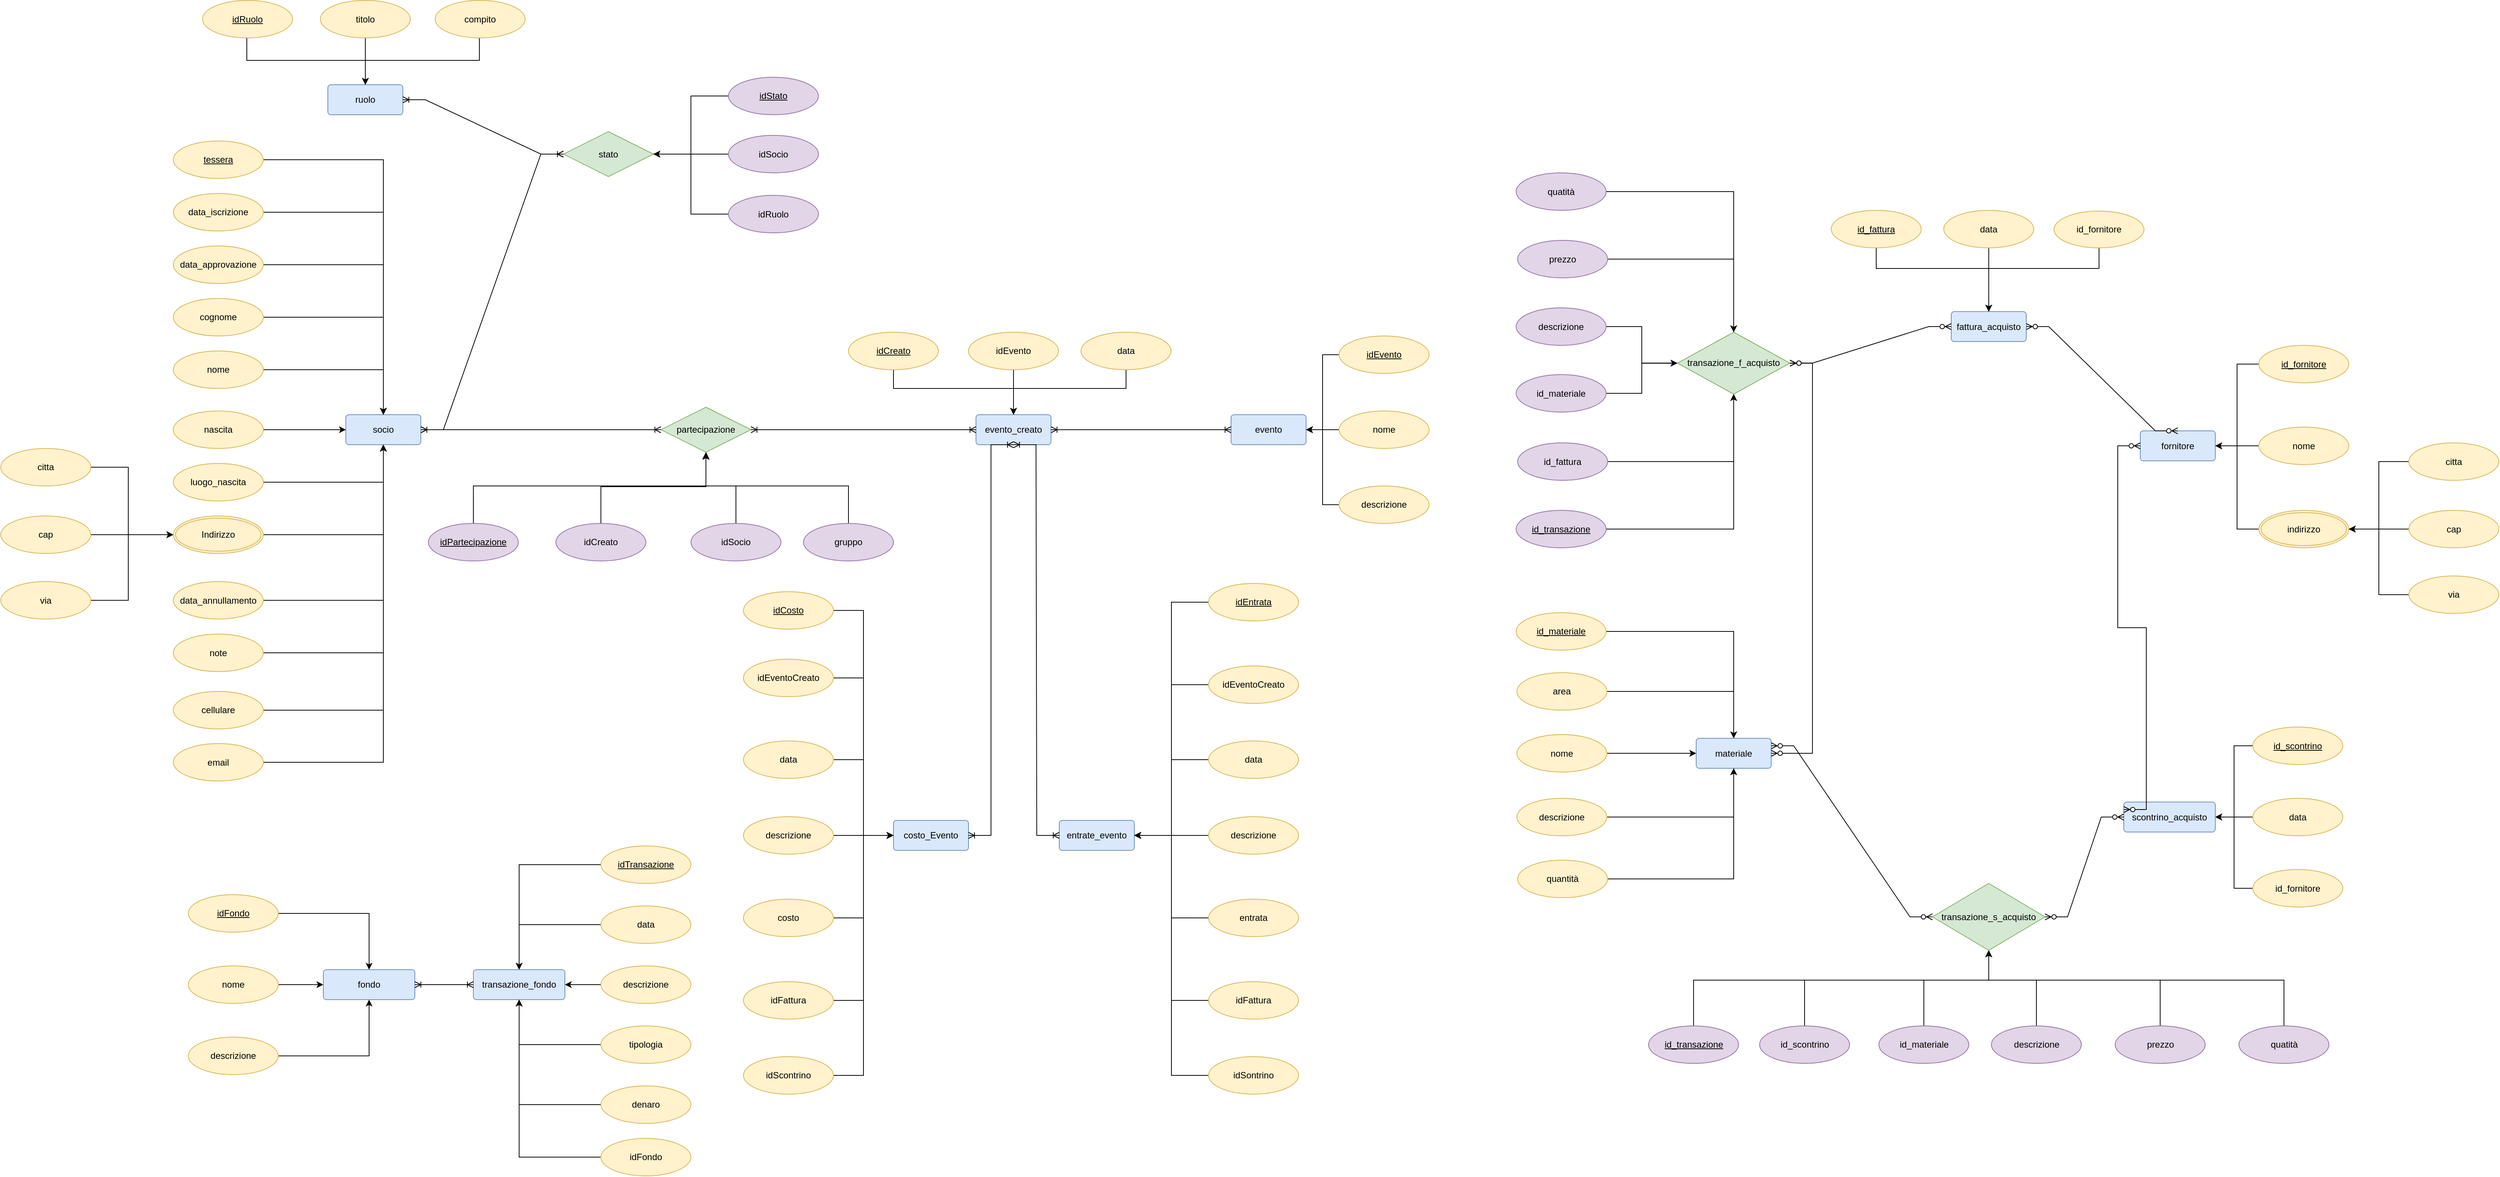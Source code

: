 <mxfile version="20.2.3" type="device" pages="3"><diagram id="Za9_oq0j6PHBWW83oSUD" name="ER - view 1"><mxGraphModel dx="2745" dy="1029" grid="1" gridSize="10" guides="1" tooltips="1" connect="1" arrows="1" fold="1" page="1" pageScale="1" pageWidth="827" pageHeight="1169" math="0" shadow="0"><root><mxCell id="0"/><mxCell id="1" parent="0"/><mxCell id="Q8FUJ_bnb7p1GdqPNIeK-1" value="socio" style="rounded=1;arcSize=10;whiteSpace=wrap;html=1;align=center;fillColor=#dae8fc;strokeColor=#6c8ebf;" parent="1" vertex="1"><mxGeometry x="250" y="555" width="100" height="40" as="geometry"/></mxCell><mxCell id="Fg4zNElha1CqhD9hCUH5-8" style="edgeStyle=orthogonalEdgeStyle;rounded=0;orthogonalLoop=1;jettySize=auto;html=1;" parent="1" source="Q8FUJ_bnb7p1GdqPNIeK-2" target="Q8FUJ_bnb7p1GdqPNIeK-1" edge="1"><mxGeometry relative="1" as="geometry"/></mxCell><mxCell id="Q8FUJ_bnb7p1GdqPNIeK-2" value="tessera" style="ellipse;whiteSpace=wrap;html=1;align=center;fontStyle=4;fillColor=#fff2cc;strokeColor=#d6b656;" parent="1" vertex="1"><mxGeometry x="20" y="190" width="120" height="50" as="geometry"/></mxCell><mxCell id="Fg4zNElha1CqhD9hCUH5-9" style="edgeStyle=orthogonalEdgeStyle;rounded=0;orthogonalLoop=1;jettySize=auto;html=1;" parent="1" source="Q8FUJ_bnb7p1GdqPNIeK-3" target="Q8FUJ_bnb7p1GdqPNIeK-1" edge="1"><mxGeometry relative="1" as="geometry"/></mxCell><mxCell id="Q8FUJ_bnb7p1GdqPNIeK-3" value="data_iscrizione" style="ellipse;whiteSpace=wrap;html=1;align=center;fillColor=#fff2cc;strokeColor=#d6b656;" parent="1" vertex="1"><mxGeometry x="20" y="260" width="120" height="50" as="geometry"/></mxCell><mxCell id="Fg4zNElha1CqhD9hCUH5-10" style="edgeStyle=orthogonalEdgeStyle;rounded=0;orthogonalLoop=1;jettySize=auto;html=1;" parent="1" source="Q8FUJ_bnb7p1GdqPNIeK-5" target="Q8FUJ_bnb7p1GdqPNIeK-1" edge="1"><mxGeometry relative="1" as="geometry"/></mxCell><mxCell id="Q8FUJ_bnb7p1GdqPNIeK-5" value="data_approvazione&lt;span style=&quot;color: rgba(0, 0, 0, 0); font-family: monospace; font-size: 0px; text-align: start;&quot;&gt;%3CmxGraphModel%3E%3Croot%3E%3CmxCell%20id%3D%220%22%2F%3E%3CmxCell%20id%3D%221%22%20parent%3D%220%22%2F%3E%3CmxCell%20id%3D%222%22%20value%3D%22data_iscrizione%22%20style%3D%22ellipse%3BwhiteSpace%3Dwrap%3Bhtml%3D1%3Balign%3Dcenter%3B%22%20vertex%3D%221%22%20parent%3D%221%22%3E%3CmxGeometry%20x%3D%22210%22%20y%3D%22310%22%20width%3D%22100%22%20height%3D%2240%22%20as%3D%22geometry%22%2F%3E%3C%2FmxCell%3E%3C%2Froot%3E%3C%2FmxGraphModel%3E&lt;/span&gt;" style="ellipse;whiteSpace=wrap;html=1;align=center;fillColor=#fff2cc;strokeColor=#d6b656;" parent="1" vertex="1"><mxGeometry x="20" y="330" width="120" height="50" as="geometry"/></mxCell><mxCell id="Fg4zNElha1CqhD9hCUH5-11" style="edgeStyle=orthogonalEdgeStyle;rounded=0;orthogonalLoop=1;jettySize=auto;html=1;" parent="1" source="Q8FUJ_bnb7p1GdqPNIeK-6" target="Q8FUJ_bnb7p1GdqPNIeK-1" edge="1"><mxGeometry relative="1" as="geometry"/></mxCell><mxCell id="Q8FUJ_bnb7p1GdqPNIeK-6" value="cognome" style="ellipse;whiteSpace=wrap;html=1;align=center;fillColor=#fff2cc;strokeColor=#d6b656;" parent="1" vertex="1"><mxGeometry x="20" y="400" width="120" height="50" as="geometry"/></mxCell><mxCell id="Fg4zNElha1CqhD9hCUH5-12" style="edgeStyle=orthogonalEdgeStyle;rounded=0;orthogonalLoop=1;jettySize=auto;html=1;" parent="1" source="Q8FUJ_bnb7p1GdqPNIeK-7" target="Q8FUJ_bnb7p1GdqPNIeK-1" edge="1"><mxGeometry relative="1" as="geometry"/></mxCell><mxCell id="Q8FUJ_bnb7p1GdqPNIeK-7" value="nome" style="ellipse;whiteSpace=wrap;html=1;align=center;fillColor=#fff2cc;strokeColor=#d6b656;" parent="1" vertex="1"><mxGeometry x="20" y="470" width="120" height="50" as="geometry"/></mxCell><mxCell id="Q8FUJ_bnb7p1GdqPNIeK-19" style="edgeStyle=orthogonalEdgeStyle;rounded=0;orthogonalLoop=1;jettySize=auto;html=1;entryX=0;entryY=0.5;entryDx=0;entryDy=0;" parent="1" source="Q8FUJ_bnb7p1GdqPNIeK-8" target="Q8FUJ_bnb7p1GdqPNIeK-1" edge="1"><mxGeometry relative="1" as="geometry"/></mxCell><mxCell id="Q8FUJ_bnb7p1GdqPNIeK-8" value="nascita" style="ellipse;whiteSpace=wrap;html=1;align=center;fillColor=#fff2cc;strokeColor=#d6b656;" parent="1" vertex="1"><mxGeometry x="20" y="550" width="120" height="50" as="geometry"/></mxCell><mxCell id="Fg4zNElha1CqhD9hCUH5-13" style="edgeStyle=orthogonalEdgeStyle;rounded=0;orthogonalLoop=1;jettySize=auto;html=1;" parent="1" source="Q8FUJ_bnb7p1GdqPNIeK-10" target="Q8FUJ_bnb7p1GdqPNIeK-1" edge="1"><mxGeometry relative="1" as="geometry"/></mxCell><mxCell id="Q8FUJ_bnb7p1GdqPNIeK-10" value="luogo_nascita" style="ellipse;whiteSpace=wrap;html=1;align=center;fillColor=#fff2cc;strokeColor=#d6b656;" parent="1" vertex="1"><mxGeometry x="20" y="620" width="120" height="50" as="geometry"/></mxCell><mxCell id="Fg4zNElha1CqhD9hCUH5-15" style="edgeStyle=orthogonalEdgeStyle;rounded=0;orthogonalLoop=1;jettySize=auto;html=1;" parent="1" source="Q8FUJ_bnb7p1GdqPNIeK-13" target="Q8FUJ_bnb7p1GdqPNIeK-1" edge="1"><mxGeometry relative="1" as="geometry"/></mxCell><mxCell id="Q8FUJ_bnb7p1GdqPNIeK-13" value="data_annullamento" style="ellipse;whiteSpace=wrap;html=1;align=center;fillColor=#fff2cc;strokeColor=#d6b656;" parent="1" vertex="1"><mxGeometry x="20" y="777.5" width="120" height="50" as="geometry"/></mxCell><mxCell id="Fg4zNElha1CqhD9hCUH5-17" style="edgeStyle=orthogonalEdgeStyle;rounded=0;orthogonalLoop=1;jettySize=auto;html=1;" parent="1" source="Q8FUJ_bnb7p1GdqPNIeK-14" target="Q8FUJ_bnb7p1GdqPNIeK-1" edge="1"><mxGeometry relative="1" as="geometry"/></mxCell><mxCell id="Q8FUJ_bnb7p1GdqPNIeK-14" value="note" style="ellipse;whiteSpace=wrap;html=1;align=center;fillColor=#fff2cc;strokeColor=#d6b656;" parent="1" vertex="1"><mxGeometry x="20" y="847.5" width="120" height="50" as="geometry"/></mxCell><mxCell id="Q8FUJ_bnb7p1GdqPNIeK-25" value="evento" style="rounded=1;arcSize=10;whiteSpace=wrap;html=1;align=center;fillColor=#dae8fc;strokeColor=#6c8ebf;" parent="1" vertex="1"><mxGeometry x="1430" y="555" width="100" height="40" as="geometry"/></mxCell><mxCell id="Xe67g22xRCRCuMhqxQWV-25" style="edgeStyle=orthogonalEdgeStyle;rounded=0;orthogonalLoop=1;jettySize=auto;html=1;entryX=1;entryY=0.5;entryDx=0;entryDy=0;" parent="1" source="Q8FUJ_bnb7p1GdqPNIeK-26" target="Q8FUJ_bnb7p1GdqPNIeK-25" edge="1"><mxGeometry relative="1" as="geometry"/></mxCell><mxCell id="Q8FUJ_bnb7p1GdqPNIeK-26" value="idEvento" style="ellipse;whiteSpace=wrap;html=1;align=center;fontStyle=4;fillColor=#fff2cc;strokeColor=#d6b656;" parent="1" vertex="1"><mxGeometry x="1574" y="450" width="120" height="50" as="geometry"/></mxCell><mxCell id="Xe67g22xRCRCuMhqxQWV-26" style="edgeStyle=orthogonalEdgeStyle;rounded=0;orthogonalLoop=1;jettySize=auto;html=1;entryX=1;entryY=0.5;entryDx=0;entryDy=0;" parent="1" source="Q8FUJ_bnb7p1GdqPNIeK-27" target="Q8FUJ_bnb7p1GdqPNIeK-25" edge="1"><mxGeometry relative="1" as="geometry"/></mxCell><mxCell id="Q8FUJ_bnb7p1GdqPNIeK-27" value="nome" style="ellipse;whiteSpace=wrap;html=1;align=center;fillColor=#fff2cc;strokeColor=#d6b656;" parent="1" vertex="1"><mxGeometry x="1574" y="550" width="120" height="50" as="geometry"/></mxCell><mxCell id="Xe67g22xRCRCuMhqxQWV-27" style="edgeStyle=orthogonalEdgeStyle;rounded=0;orthogonalLoop=1;jettySize=auto;html=1;entryX=1;entryY=0.5;entryDx=0;entryDy=0;" parent="1" source="Q8FUJ_bnb7p1GdqPNIeK-28" target="Q8FUJ_bnb7p1GdqPNIeK-25" edge="1"><mxGeometry relative="1" as="geometry"/></mxCell><mxCell id="Q8FUJ_bnb7p1GdqPNIeK-28" value="descrizione" style="ellipse;whiteSpace=wrap;html=1;align=center;fillColor=#fff2cc;strokeColor=#d6b656;" parent="1" vertex="1"><mxGeometry x="1574" y="650" width="120" height="50" as="geometry"/></mxCell><mxCell id="Xe67g22xRCRCuMhqxQWV-1" value="evento_creato" style="rounded=1;arcSize=10;whiteSpace=wrap;html=1;align=center;fillColor=#dae8fc;strokeColor=#6c8ebf;" parent="1" vertex="1"><mxGeometry x="1090" y="555" width="100" height="40" as="geometry"/></mxCell><mxCell id="lzWu4fT0oS0GV1oS5R6Z-131" style="edgeStyle=orthogonalEdgeStyle;rounded=0;orthogonalLoop=1;jettySize=auto;html=1;entryX=0.5;entryY=0;entryDx=0;entryDy=0;" parent="1" source="Xe67g22xRCRCuMhqxQWV-2" target="Xe67g22xRCRCuMhqxQWV-1" edge="1"><mxGeometry relative="1" as="geometry"><Array as="points"><mxPoint x="980" y="520"/><mxPoint x="1140" y="520"/></Array></mxGeometry></mxCell><mxCell id="Xe67g22xRCRCuMhqxQWV-2" value="idCreato" style="ellipse;whiteSpace=wrap;html=1;align=center;fontStyle=4;fillColor=#fff2cc;strokeColor=#d6b656;" parent="1" vertex="1"><mxGeometry x="920" y="445" width="120" height="50" as="geometry"/></mxCell><mxCell id="Xe67g22xRCRCuMhqxQWV-23" style="edgeStyle=orthogonalEdgeStyle;rounded=0;orthogonalLoop=1;jettySize=auto;html=1;entryX=0.5;entryY=0;entryDx=0;entryDy=0;" parent="1" source="Xe67g22xRCRCuMhqxQWV-7" target="Xe67g22xRCRCuMhqxQWV-1" edge="1"><mxGeometry relative="1" as="geometry"/></mxCell><mxCell id="Xe67g22xRCRCuMhqxQWV-7" value="idEvento" style="ellipse;whiteSpace=wrap;html=1;align=center;fillColor=#fff2cc;strokeColor=#d6b656;" parent="1" vertex="1"><mxGeometry x="1080" y="445" width="120" height="50" as="geometry"/></mxCell><mxCell id="lzWu4fT0oS0GV1oS5R6Z-132" style="edgeStyle=orthogonalEdgeStyle;rounded=0;orthogonalLoop=1;jettySize=auto;html=1;entryX=0.5;entryY=0;entryDx=0;entryDy=0;" parent="1" source="Xe67g22xRCRCuMhqxQWV-8" target="Xe67g22xRCRCuMhqxQWV-1" edge="1"><mxGeometry relative="1" as="geometry"><Array as="points"><mxPoint x="1290" y="520"/><mxPoint x="1140" y="520"/></Array></mxGeometry></mxCell><mxCell id="Xe67g22xRCRCuMhqxQWV-8" value="data" style="ellipse;whiteSpace=wrap;html=1;align=center;fillColor=#fff2cc;strokeColor=#d6b656;" parent="1" vertex="1"><mxGeometry x="1230" y="445" width="120" height="50" as="geometry"/></mxCell><mxCell id="Xe67g22xRCRCuMhqxQWV-28" value="" style="edgeStyle=entityRelationEdgeStyle;fontSize=12;html=1;endArrow=ERoneToMany;startArrow=ERoneToMany;rounded=0;exitX=1;exitY=0.5;exitDx=0;exitDy=0;entryX=0;entryY=0.5;entryDx=0;entryDy=0;" parent="1" source="Xe67g22xRCRCuMhqxQWV-1" target="Q8FUJ_bnb7p1GdqPNIeK-25" edge="1"><mxGeometry width="100" height="100" relative="1" as="geometry"><mxPoint x="1140" y="650" as="sourcePoint"/><mxPoint x="1240" y="550" as="targetPoint"/></mxGeometry></mxCell><mxCell id="Xe67g22xRCRCuMhqxQWV-30" value="partecipazione" style="shape=rhombus;perimeter=rhombusPerimeter;whiteSpace=wrap;html=1;align=center;fillColor=#d5e8d4;strokeColor=#82b366;" parent="1" vertex="1"><mxGeometry x="670" y="545" width="120" height="60" as="geometry"/></mxCell><mxCell id="Xe67g22xRCRCuMhqxQWV-31" value="" style="edgeStyle=entityRelationEdgeStyle;fontSize=12;html=1;endArrow=ERoneToMany;startArrow=ERoneToMany;rounded=0;exitX=1;exitY=0.5;exitDx=0;exitDy=0;entryX=0;entryY=0.5;entryDx=0;entryDy=0;" parent="1" source="Q8FUJ_bnb7p1GdqPNIeK-1" target="Xe67g22xRCRCuMhqxQWV-30" edge="1"><mxGeometry width="100" height="100" relative="1" as="geometry"><mxPoint x="1030" y="480" as="sourcePoint"/><mxPoint x="1130" y="380" as="targetPoint"/></mxGeometry></mxCell><mxCell id="Xe67g22xRCRCuMhqxQWV-33" value="" style="edgeStyle=entityRelationEdgeStyle;fontSize=12;html=1;endArrow=ERoneToMany;startArrow=ERoneToMany;rounded=0;exitX=1;exitY=0.5;exitDx=0;exitDy=0;entryX=0;entryY=0.5;entryDx=0;entryDy=0;" parent="1" source="Xe67g22xRCRCuMhqxQWV-30" target="Xe67g22xRCRCuMhqxQWV-1" edge="1"><mxGeometry width="100" height="100" relative="1" as="geometry"><mxPoint x="1030" y="480" as="sourcePoint"/><mxPoint x="1130" y="380" as="targetPoint"/></mxGeometry></mxCell><mxCell id="AlpIhiHvqRAuwCg5ZBPN-1" style="edgeStyle=orthogonalEdgeStyle;rounded=0;orthogonalLoop=1;jettySize=auto;html=1;" edge="1" parent="1" source="Xe67g22xRCRCuMhqxQWV-35" target="Xe67g22xRCRCuMhqxQWV-30"><mxGeometry relative="1" as="geometry"><Array as="points"><mxPoint x="420" y="650"/><mxPoint x="730" y="650"/></Array></mxGeometry></mxCell><mxCell id="Xe67g22xRCRCuMhqxQWV-35" value="idPartecipazione" style="ellipse;whiteSpace=wrap;html=1;align=center;fontStyle=4;fillColor=#e1d5e7;strokeColor=#9673a6;" parent="1" vertex="1"><mxGeometry x="360" y="700" width="120" height="50" as="geometry"/></mxCell><mxCell id="AlpIhiHvqRAuwCg5ZBPN-2" style="edgeStyle=orthogonalEdgeStyle;rounded=0;orthogonalLoop=1;jettySize=auto;html=1;" edge="1" parent="1"><mxGeometry relative="1" as="geometry"><mxPoint x="590" y="701" as="sourcePoint"/><mxPoint x="730" y="606" as="targetPoint"/><Array as="points"><mxPoint x="590" y="651"/><mxPoint x="730" y="651"/></Array></mxGeometry></mxCell><mxCell id="Xe67g22xRCRCuMhqxQWV-37" value="idCreato" style="ellipse;whiteSpace=wrap;html=1;align=center;fillColor=#e1d5e7;strokeColor=#9673a6;" parent="1" vertex="1"><mxGeometry x="530" y="700" width="120" height="50" as="geometry"/></mxCell><mxCell id="AlpIhiHvqRAuwCg5ZBPN-3" style="edgeStyle=orthogonalEdgeStyle;rounded=0;orthogonalLoop=1;jettySize=auto;html=1;" edge="1" parent="1" source="Xe67g22xRCRCuMhqxQWV-39" target="Xe67g22xRCRCuMhqxQWV-30"><mxGeometry relative="1" as="geometry"><Array as="points"><mxPoint x="770" y="650"/><mxPoint x="730" y="650"/></Array></mxGeometry></mxCell><mxCell id="Xe67g22xRCRCuMhqxQWV-39" value="idSocio" style="ellipse;whiteSpace=wrap;html=1;align=center;fillColor=#e1d5e7;strokeColor=#9673a6;" parent="1" vertex="1"><mxGeometry x="710" y="700" width="120" height="50" as="geometry"/></mxCell><mxCell id="Xe67g22xRCRCuMhqxQWV-41" value="costo_Evento" style="rounded=1;arcSize=10;whiteSpace=wrap;html=1;align=center;fillColor=#dae8fc;strokeColor=#6c8ebf;" parent="1" vertex="1"><mxGeometry x="980" y="1096" width="100" height="40" as="geometry"/></mxCell><mxCell id="Xe67g22xRCRCuMhqxQWV-42" value="entrate_evento" style="rounded=1;arcSize=10;whiteSpace=wrap;html=1;align=center;fillColor=#dae8fc;strokeColor=#6c8ebf;" parent="1" vertex="1"><mxGeometry x="1201" y="1096" width="100" height="40" as="geometry"/></mxCell><mxCell id="Xe67g22xRCRCuMhqxQWV-44" style="edgeStyle=orthogonalEdgeStyle;rounded=0;orthogonalLoop=1;jettySize=auto;html=1;entryX=0;entryY=0.5;entryDx=0;entryDy=0;" parent="1" source="Xe67g22xRCRCuMhqxQWV-43" target="Xe67g22xRCRCuMhqxQWV-41" edge="1"><mxGeometry relative="1" as="geometry"/></mxCell><mxCell id="Xe67g22xRCRCuMhqxQWV-43" value="idCosto" style="ellipse;whiteSpace=wrap;html=1;align=center;fontStyle=4;fillColor=#fff2cc;strokeColor=#d6b656;" parent="1" vertex="1"><mxGeometry x="780" y="791" width="120" height="50" as="geometry"/></mxCell><mxCell id="Xe67g22xRCRCuMhqxQWV-46" style="edgeStyle=orthogonalEdgeStyle;rounded=0;orthogonalLoop=1;jettySize=auto;html=1;entryX=1;entryY=0.5;entryDx=0;entryDy=0;" parent="1" source="Xe67g22xRCRCuMhqxQWV-45" target="Xe67g22xRCRCuMhqxQWV-42" edge="1"><mxGeometry relative="1" as="geometry"/></mxCell><mxCell id="Xe67g22xRCRCuMhqxQWV-45" value="idEntrata" style="ellipse;whiteSpace=wrap;html=1;align=center;fontStyle=4;fillColor=#fff2cc;strokeColor=#d6b656;" parent="1" vertex="1"><mxGeometry x="1400" y="780" width="120" height="50" as="geometry"/></mxCell><mxCell id="Xe67g22xRCRCuMhqxQWV-49" style="edgeStyle=orthogonalEdgeStyle;rounded=0;orthogonalLoop=1;jettySize=auto;html=1;entryX=0;entryY=0.5;entryDx=0;entryDy=0;" parent="1" source="Xe67g22xRCRCuMhqxQWV-47" target="Xe67g22xRCRCuMhqxQWV-41" edge="1"><mxGeometry relative="1" as="geometry"/></mxCell><mxCell id="Xe67g22xRCRCuMhqxQWV-47" value="idEventoCreato" style="ellipse;whiteSpace=wrap;html=1;align=center;fillColor=#fff2cc;strokeColor=#d6b656;" parent="1" vertex="1"><mxGeometry x="780" y="881" width="120" height="50" as="geometry"/></mxCell><mxCell id="Xe67g22xRCRCuMhqxQWV-50" style="edgeStyle=orthogonalEdgeStyle;rounded=0;orthogonalLoop=1;jettySize=auto;html=1;entryX=1;entryY=0.5;entryDx=0;entryDy=0;" parent="1" source="Xe67g22xRCRCuMhqxQWV-48" target="Xe67g22xRCRCuMhqxQWV-42" edge="1"><mxGeometry relative="1" as="geometry"/></mxCell><mxCell id="Xe67g22xRCRCuMhqxQWV-48" value="idEventoCreato" style="ellipse;whiteSpace=wrap;html=1;align=center;fillColor=#fff2cc;strokeColor=#d6b656;" parent="1" vertex="1"><mxGeometry x="1400" y="890" width="120" height="50" as="geometry"/></mxCell><mxCell id="Xe67g22xRCRCuMhqxQWV-56" style="edgeStyle=orthogonalEdgeStyle;rounded=0;orthogonalLoop=1;jettySize=auto;html=1;entryX=0;entryY=0.5;entryDx=0;entryDy=0;" parent="1" source="Xe67g22xRCRCuMhqxQWV-51" target="Xe67g22xRCRCuMhqxQWV-41" edge="1"><mxGeometry relative="1" as="geometry"/></mxCell><mxCell id="Xe67g22xRCRCuMhqxQWV-51" value="data" style="ellipse;whiteSpace=wrap;html=1;align=center;fillColor=#fff2cc;strokeColor=#d6b656;" parent="1" vertex="1"><mxGeometry x="780" y="990" width="120" height="50" as="geometry"/></mxCell><mxCell id="Xe67g22xRCRCuMhqxQWV-57" style="edgeStyle=orthogonalEdgeStyle;rounded=0;orthogonalLoop=1;jettySize=auto;html=1;entryX=0;entryY=0.5;entryDx=0;entryDy=0;" parent="1" source="Xe67g22xRCRCuMhqxQWV-52" target="Xe67g22xRCRCuMhqxQWV-41" edge="1"><mxGeometry relative="1" as="geometry"/></mxCell><mxCell id="Xe67g22xRCRCuMhqxQWV-52" value="descrizione" style="ellipse;whiteSpace=wrap;html=1;align=center;fillColor=#fff2cc;strokeColor=#d6b656;" parent="1" vertex="1"><mxGeometry x="780" y="1091" width="120" height="50" as="geometry"/></mxCell><mxCell id="Xe67g22xRCRCuMhqxQWV-58" style="edgeStyle=orthogonalEdgeStyle;rounded=0;orthogonalLoop=1;jettySize=auto;html=1;entryX=0;entryY=0.5;entryDx=0;entryDy=0;" parent="1" source="Xe67g22xRCRCuMhqxQWV-53" target="Xe67g22xRCRCuMhqxQWV-41" edge="1"><mxGeometry relative="1" as="geometry"/></mxCell><mxCell id="Xe67g22xRCRCuMhqxQWV-53" value="costo" style="ellipse;whiteSpace=wrap;html=1;align=center;fillColor=#fff2cc;strokeColor=#d6b656;" parent="1" vertex="1"><mxGeometry x="780" y="1201" width="120" height="50" as="geometry"/></mxCell><mxCell id="Xe67g22xRCRCuMhqxQWV-59" style="edgeStyle=orthogonalEdgeStyle;rounded=0;orthogonalLoop=1;jettySize=auto;html=1;entryX=0;entryY=0.5;entryDx=0;entryDy=0;" parent="1" source="Xe67g22xRCRCuMhqxQWV-54" target="Xe67g22xRCRCuMhqxQWV-41" edge="1"><mxGeometry relative="1" as="geometry"/></mxCell><mxCell id="Xe67g22xRCRCuMhqxQWV-54" value="idFattura" style="ellipse;whiteSpace=wrap;html=1;align=center;fillColor=#fff2cc;strokeColor=#d6b656;" parent="1" vertex="1"><mxGeometry x="780" y="1311" width="120" height="50" as="geometry"/></mxCell><mxCell id="Xe67g22xRCRCuMhqxQWV-60" style="edgeStyle=orthogonalEdgeStyle;rounded=0;orthogonalLoop=1;jettySize=auto;html=1;entryX=0;entryY=0.5;entryDx=0;entryDy=0;" parent="1" source="Xe67g22xRCRCuMhqxQWV-55" target="Xe67g22xRCRCuMhqxQWV-41" edge="1"><mxGeometry relative="1" as="geometry"/></mxCell><mxCell id="Xe67g22xRCRCuMhqxQWV-55" value="idScontrino" style="ellipse;whiteSpace=wrap;html=1;align=center;fillColor=#fff2cc;strokeColor=#d6b656;" parent="1" vertex="1"><mxGeometry x="780" y="1411" width="120" height="50" as="geometry"/></mxCell><mxCell id="Xe67g22xRCRCuMhqxQWV-66" style="edgeStyle=orthogonalEdgeStyle;rounded=0;orthogonalLoop=1;jettySize=auto;html=1;entryX=1;entryY=0.5;entryDx=0;entryDy=0;" parent="1" source="Xe67g22xRCRCuMhqxQWV-61" target="Xe67g22xRCRCuMhqxQWV-42" edge="1"><mxGeometry relative="1" as="geometry"/></mxCell><mxCell id="Xe67g22xRCRCuMhqxQWV-61" value="data" style="ellipse;whiteSpace=wrap;html=1;align=center;fillColor=#fff2cc;strokeColor=#d6b656;" parent="1" vertex="1"><mxGeometry x="1400" y="990" width="120" height="50" as="geometry"/></mxCell><mxCell id="Xe67g22xRCRCuMhqxQWV-67" style="edgeStyle=orthogonalEdgeStyle;rounded=0;orthogonalLoop=1;jettySize=auto;html=1;entryX=1;entryY=0.5;entryDx=0;entryDy=0;" parent="1" source="Xe67g22xRCRCuMhqxQWV-62" target="Xe67g22xRCRCuMhqxQWV-42" edge="1"><mxGeometry relative="1" as="geometry"/></mxCell><mxCell id="Xe67g22xRCRCuMhqxQWV-62" value="descrizione" style="ellipse;whiteSpace=wrap;html=1;align=center;fillColor=#fff2cc;strokeColor=#d6b656;" parent="1" vertex="1"><mxGeometry x="1400" y="1091" width="120" height="50" as="geometry"/></mxCell><mxCell id="Xe67g22xRCRCuMhqxQWV-68" style="edgeStyle=orthogonalEdgeStyle;rounded=0;orthogonalLoop=1;jettySize=auto;html=1;entryX=1;entryY=0.5;entryDx=0;entryDy=0;" parent="1" source="Xe67g22xRCRCuMhqxQWV-63" target="Xe67g22xRCRCuMhqxQWV-42" edge="1"><mxGeometry relative="1" as="geometry"/></mxCell><mxCell id="Xe67g22xRCRCuMhqxQWV-63" value="entrata" style="ellipse;whiteSpace=wrap;html=1;align=center;fillColor=#fff2cc;strokeColor=#d6b656;" parent="1" vertex="1"><mxGeometry x="1400" y="1201" width="120" height="50" as="geometry"/></mxCell><mxCell id="Xe67g22xRCRCuMhqxQWV-69" style="edgeStyle=orthogonalEdgeStyle;rounded=0;orthogonalLoop=1;jettySize=auto;html=1;entryX=1;entryY=0.5;entryDx=0;entryDy=0;" parent="1" source="Xe67g22xRCRCuMhqxQWV-64" target="Xe67g22xRCRCuMhqxQWV-42" edge="1"><mxGeometry relative="1" as="geometry"/></mxCell><mxCell id="Xe67g22xRCRCuMhqxQWV-64" value="idFattura" style="ellipse;whiteSpace=wrap;html=1;align=center;fillColor=#fff2cc;strokeColor=#d6b656;" parent="1" vertex="1"><mxGeometry x="1400" y="1311" width="120" height="50" as="geometry"/></mxCell><mxCell id="Xe67g22xRCRCuMhqxQWV-70" style="edgeStyle=orthogonalEdgeStyle;rounded=0;orthogonalLoop=1;jettySize=auto;html=1;entryX=1;entryY=0.5;entryDx=0;entryDy=0;" parent="1" source="Xe67g22xRCRCuMhqxQWV-65" target="Xe67g22xRCRCuMhqxQWV-42" edge="1"><mxGeometry relative="1" as="geometry"/></mxCell><mxCell id="Xe67g22xRCRCuMhqxQWV-65" value="idSontrino" style="ellipse;whiteSpace=wrap;html=1;align=center;fillColor=#fff2cc;strokeColor=#d6b656;" parent="1" vertex="1"><mxGeometry x="1400" y="1411" width="120" height="50" as="geometry"/></mxCell><mxCell id="Xe67g22xRCRCuMhqxQWV-71" value="" style="edgeStyle=entityRelationEdgeStyle;fontSize=12;html=1;endArrow=ERoneToMany;startArrow=ERoneToMany;rounded=0;exitX=1;exitY=0.5;exitDx=0;exitDy=0;entryX=0.5;entryY=1;entryDx=0;entryDy=0;" parent="1" source="Xe67g22xRCRCuMhqxQWV-41" target="Xe67g22xRCRCuMhqxQWV-1" edge="1"><mxGeometry width="100" height="100" relative="1" as="geometry"><mxPoint x="660" y="585" as="sourcePoint"/><mxPoint x="1100" y="590" as="targetPoint"/></mxGeometry></mxCell><mxCell id="Xe67g22xRCRCuMhqxQWV-72" value="" style="edgeStyle=entityRelationEdgeStyle;fontSize=12;html=1;endArrow=ERoneToMany;startArrow=ERoneToMany;rounded=0;exitX=0;exitY=0.5;exitDx=0;exitDy=0;entryX=0.5;entryY=1;entryDx=0;entryDy=0;" parent="1" source="Xe67g22xRCRCuMhqxQWV-42" target="Xe67g22xRCRCuMhqxQWV-1" edge="1"><mxGeometry width="100" height="100" relative="1" as="geometry"><mxPoint x="1100" y="1305" as="sourcePoint"/><mxPoint x="1150" y="610" as="targetPoint"/></mxGeometry></mxCell><mxCell id="lzWu4fT0oS0GV1oS5R6Z-54" value="materiale" style="rounded=1;arcSize=10;whiteSpace=wrap;html=1;align=center;fillColor=#dae8fc;strokeColor=#6c8ebf;" parent="1" vertex="1"><mxGeometry x="2050" y="986.5" width="100" height="40" as="geometry"/></mxCell><mxCell id="xzvSqvrp-Y-bhbfm0hfQ-23" style="edgeStyle=orthogonalEdgeStyle;rounded=0;orthogonalLoop=1;jettySize=auto;html=1;" parent="1" source="lzWu4fT0oS0GV1oS5R6Z-55" target="lzWu4fT0oS0GV1oS5R6Z-54" edge="1"><mxGeometry relative="1" as="geometry"/></mxCell><mxCell id="lzWu4fT0oS0GV1oS5R6Z-55" value="id_materiale" style="ellipse;whiteSpace=wrap;html=1;align=center;fontStyle=4;fillColor=#fff2cc;strokeColor=#d6b656;" parent="1" vertex="1"><mxGeometry x="1810" y="819" width="120" height="50" as="geometry"/></mxCell><mxCell id="xzvSqvrp-Y-bhbfm0hfQ-25" style="edgeStyle=orthogonalEdgeStyle;rounded=0;orthogonalLoop=1;jettySize=auto;html=1;" parent="1" source="lzWu4fT0oS0GV1oS5R6Z-57" target="lzWu4fT0oS0GV1oS5R6Z-54" edge="1"><mxGeometry relative="1" as="geometry"/></mxCell><mxCell id="lzWu4fT0oS0GV1oS5R6Z-57" value="descrizione" style="ellipse;whiteSpace=wrap;html=1;align=center;fillColor=#fff2cc;strokeColor=#d6b656;" parent="1" vertex="1"><mxGeometry x="1811" y="1066.5" width="120" height="50" as="geometry"/></mxCell><mxCell id="xzvSqvrp-Y-bhbfm0hfQ-24" style="edgeStyle=orthogonalEdgeStyle;rounded=0;orthogonalLoop=1;jettySize=auto;html=1;" parent="1" source="lzWu4fT0oS0GV1oS5R6Z-58" target="lzWu4fT0oS0GV1oS5R6Z-54" edge="1"><mxGeometry relative="1" as="geometry"/></mxCell><mxCell id="lzWu4fT0oS0GV1oS5R6Z-58" value="nome" style="ellipse;whiteSpace=wrap;html=1;align=center;fillColor=#fff2cc;strokeColor=#d6b656;" parent="1" vertex="1"><mxGeometry x="1811" y="981.5" width="120" height="50" as="geometry"/></mxCell><mxCell id="xzvSqvrp-Y-bhbfm0hfQ-26" style="edgeStyle=orthogonalEdgeStyle;rounded=0;orthogonalLoop=1;jettySize=auto;html=1;" parent="1" source="lzWu4fT0oS0GV1oS5R6Z-59" target="lzWu4fT0oS0GV1oS5R6Z-54" edge="1"><mxGeometry relative="1" as="geometry"/></mxCell><mxCell id="lzWu4fT0oS0GV1oS5R6Z-59" value="quantità" style="ellipse;whiteSpace=wrap;html=1;align=center;fillColor=#fff2cc;strokeColor=#d6b656;" parent="1" vertex="1"><mxGeometry x="1812" y="1149" width="120" height="50" as="geometry"/></mxCell><mxCell id="lzWu4fT0oS0GV1oS5R6Z-199" style="edgeStyle=orthogonalEdgeStyle;rounded=0;orthogonalLoop=1;jettySize=auto;html=1;entryX=1;entryY=0.5;entryDx=0;entryDy=0;" parent="1" source="lzWu4fT0oS0GV1oS5R6Z-70" target="lzWu4fT0oS0GV1oS5R6Z-138" edge="1"><mxGeometry relative="1" as="geometry"/></mxCell><mxCell id="lzWu4fT0oS0GV1oS5R6Z-70" value="id_fornitore" style="ellipse;whiteSpace=wrap;html=1;align=center;fillColor=#fff2cc;strokeColor=#d6b656;" parent="1" vertex="1"><mxGeometry x="2792" y="1161.5" width="120" height="50" as="geometry"/></mxCell><mxCell id="lzWu4fT0oS0GV1oS5R6Z-198" style="edgeStyle=orthogonalEdgeStyle;rounded=0;orthogonalLoop=1;jettySize=auto;html=1;entryX=1;entryY=0.5;entryDx=0;entryDy=0;" parent="1" source="lzWu4fT0oS0GV1oS5R6Z-71" target="lzWu4fT0oS0GV1oS5R6Z-138" edge="1"><mxGeometry relative="1" as="geometry"/></mxCell><mxCell id="lzWu4fT0oS0GV1oS5R6Z-71" value="data" style="ellipse;whiteSpace=wrap;html=1;align=center;fillColor=#fff2cc;strokeColor=#d6b656;" parent="1" vertex="1"><mxGeometry x="2792" y="1066.5" width="120" height="50" as="geometry"/></mxCell><mxCell id="lzWu4fT0oS0GV1oS5R6Z-197" style="edgeStyle=orthogonalEdgeStyle;rounded=0;orthogonalLoop=1;jettySize=auto;html=1;entryX=1;entryY=0.5;entryDx=0;entryDy=0;" parent="1" source="lzWu4fT0oS0GV1oS5R6Z-72" target="lzWu4fT0oS0GV1oS5R6Z-138" edge="1"><mxGeometry relative="1" as="geometry"/></mxCell><mxCell id="lzWu4fT0oS0GV1oS5R6Z-72" value="id_scontrino" style="ellipse;whiteSpace=wrap;html=1;align=center;fontStyle=4;fillColor=#fff2cc;strokeColor=#d6b656;" parent="1" vertex="1"><mxGeometry x="2792" y="971.5" width="120" height="50" as="geometry"/></mxCell><mxCell id="lzWu4fT0oS0GV1oS5R6Z-84" value="ruolo" style="rounded=1;arcSize=10;whiteSpace=wrap;html=1;align=center;fillColor=#dae8fc;strokeColor=#6c8ebf;" parent="1" vertex="1"><mxGeometry x="226" y="115" width="100" height="40" as="geometry"/></mxCell><mxCell id="lzWu4fT0oS0GV1oS5R6Z-91" style="edgeStyle=orthogonalEdgeStyle;rounded=0;orthogonalLoop=1;jettySize=auto;html=1;" parent="1" source="lzWu4fT0oS0GV1oS5R6Z-90" target="lzWu4fT0oS0GV1oS5R6Z-84" edge="1"><mxGeometry relative="1" as="geometry"><Array as="points"><mxPoint x="118" y="82.5"/><mxPoint x="276" y="82.5"/></Array></mxGeometry></mxCell><mxCell id="lzWu4fT0oS0GV1oS5R6Z-90" value="idRuolo" style="ellipse;whiteSpace=wrap;html=1;align=center;fontStyle=4;fillColor=#fff2cc;strokeColor=#d6b656;" parent="1" vertex="1"><mxGeometry x="59" y="2.5" width="120" height="50" as="geometry"/></mxCell><mxCell id="lzWu4fT0oS0GV1oS5R6Z-130" style="edgeStyle=orthogonalEdgeStyle;rounded=0;orthogonalLoop=1;jettySize=auto;html=1;entryX=0.5;entryY=0;entryDx=0;entryDy=0;" parent="1" source="lzWu4fT0oS0GV1oS5R6Z-92" target="lzWu4fT0oS0GV1oS5R6Z-84" edge="1"><mxGeometry relative="1" as="geometry"><Array as="points"><mxPoint x="428" y="82.5"/><mxPoint x="276" y="82.5"/></Array></mxGeometry></mxCell><mxCell id="lzWu4fT0oS0GV1oS5R6Z-92" value="compito" style="ellipse;whiteSpace=wrap;html=1;align=center;fillColor=#fff2cc;strokeColor=#d6b656;" parent="1" vertex="1"><mxGeometry x="369" y="2.5" width="120" height="50" as="geometry"/></mxCell><mxCell id="lzWu4fT0oS0GV1oS5R6Z-95" style="edgeStyle=orthogonalEdgeStyle;rounded=0;orthogonalLoop=1;jettySize=auto;html=1;entryX=0.5;entryY=0;entryDx=0;entryDy=0;" parent="1" source="lzWu4fT0oS0GV1oS5R6Z-93" target="lzWu4fT0oS0GV1oS5R6Z-84" edge="1"><mxGeometry relative="1" as="geometry"/></mxCell><mxCell id="lzWu4fT0oS0GV1oS5R6Z-93" value="titolo" style="ellipse;whiteSpace=wrap;html=1;align=center;fillColor=#fff2cc;strokeColor=#d6b656;" parent="1" vertex="1"><mxGeometry x="216" y="2.5" width="120" height="50" as="geometry"/></mxCell><mxCell id="lzWu4fT0oS0GV1oS5R6Z-102" value="stato" style="shape=rhombus;perimeter=rhombusPerimeter;whiteSpace=wrap;html=1;align=center;fillColor=#d5e8d4;strokeColor=#82b366;" parent="1" vertex="1"><mxGeometry x="540" y="177.5" width="120" height="60" as="geometry"/></mxCell><mxCell id="lzWu4fT0oS0GV1oS5R6Z-109" style="edgeStyle=orthogonalEdgeStyle;rounded=0;orthogonalLoop=1;jettySize=auto;html=1;entryX=1;entryY=0.5;entryDx=0;entryDy=0;" parent="1" source="lzWu4fT0oS0GV1oS5R6Z-104" target="lzWu4fT0oS0GV1oS5R6Z-102" edge="1"><mxGeometry relative="1" as="geometry"/></mxCell><mxCell id="lzWu4fT0oS0GV1oS5R6Z-104" value="idStato" style="ellipse;whiteSpace=wrap;html=1;align=center;fontStyle=4;fillColor=#e1d5e7;strokeColor=#9673a6;" parent="1" vertex="1"><mxGeometry x="760" y="105" width="120" height="50" as="geometry"/></mxCell><mxCell id="lzWu4fT0oS0GV1oS5R6Z-110" style="edgeStyle=orthogonalEdgeStyle;rounded=0;orthogonalLoop=1;jettySize=auto;html=1;entryX=1;entryY=0.5;entryDx=0;entryDy=0;" parent="1" source="lzWu4fT0oS0GV1oS5R6Z-106" target="lzWu4fT0oS0GV1oS5R6Z-102" edge="1"><mxGeometry relative="1" as="geometry"/></mxCell><mxCell id="lzWu4fT0oS0GV1oS5R6Z-106" value="idSocio" style="ellipse;whiteSpace=wrap;html=1;align=center;fillColor=#e1d5e7;strokeColor=#9673a6;" parent="1" vertex="1"><mxGeometry x="760" y="182.5" width="120" height="50" as="geometry"/></mxCell><mxCell id="lzWu4fT0oS0GV1oS5R6Z-111" style="edgeStyle=orthogonalEdgeStyle;rounded=0;orthogonalLoop=1;jettySize=auto;html=1;entryX=1;entryY=0.5;entryDx=0;entryDy=0;" parent="1" source="lzWu4fT0oS0GV1oS5R6Z-108" target="lzWu4fT0oS0GV1oS5R6Z-102" edge="1"><mxGeometry relative="1" as="geometry"/></mxCell><mxCell id="lzWu4fT0oS0GV1oS5R6Z-108" value="idRuolo" style="ellipse;whiteSpace=wrap;html=1;align=center;fillColor=#e1d5e7;strokeColor=#9673a6;" parent="1" vertex="1"><mxGeometry x="760" y="262.5" width="120" height="50" as="geometry"/></mxCell><mxCell id="lzWu4fT0oS0GV1oS5R6Z-112" value="" style="edgeStyle=entityRelationEdgeStyle;fontSize=12;html=1;endArrow=ERoneToMany;startArrow=ERoneToMany;rounded=0;exitX=1;exitY=0.5;exitDx=0;exitDy=0;entryX=0;entryY=0.5;entryDx=0;entryDy=0;" parent="1" source="Q8FUJ_bnb7p1GdqPNIeK-1" target="lzWu4fT0oS0GV1oS5R6Z-102" edge="1"><mxGeometry width="100" height="100" relative="1" as="geometry"><mxPoint x="334" y="587.5" as="sourcePoint"/><mxPoint x="540" y="585" as="targetPoint"/></mxGeometry></mxCell><mxCell id="lzWu4fT0oS0GV1oS5R6Z-123" value="" style="edgeStyle=entityRelationEdgeStyle;fontSize=12;html=1;endArrow=ERoneToMany;startArrow=ERoneToMany;rounded=0;exitX=1;exitY=0.5;exitDx=0;exitDy=0;entryX=0;entryY=0.5;entryDx=0;entryDy=0;" parent="1" source="lzWu4fT0oS0GV1oS5R6Z-84" target="lzWu4fT0oS0GV1oS5R6Z-102" edge="1"><mxGeometry width="100" height="100" relative="1" as="geometry"><mxPoint x="334" y="587.5" as="sourcePoint"/><mxPoint x="550" y="217.5" as="targetPoint"/></mxGeometry></mxCell><mxCell id="lzWu4fT0oS0GV1oS5R6Z-138" value="scontrino_acquisto" style="rounded=1;arcSize=10;whiteSpace=wrap;html=1;align=center;fillColor=#dae8fc;strokeColor=#6c8ebf;" parent="1" vertex="1"><mxGeometry x="2620" y="1071.5" width="122" height="40" as="geometry"/></mxCell><mxCell id="W55QGhLB-VldvyCewcIc-25" style="edgeStyle=orthogonalEdgeStyle;rounded=0;orthogonalLoop=1;jettySize=auto;html=1;" parent="1" source="lzWu4fT0oS0GV1oS5R6Z-147" target="xzvSqvrp-Y-bhbfm0hfQ-14" edge="1"><mxGeometry relative="1" as="geometry"><Array as="points"><mxPoint x="2047" y="1309"/><mxPoint x="2440" y="1309"/></Array></mxGeometry></mxCell><mxCell id="lzWu4fT0oS0GV1oS5R6Z-147" value="id_transazione" style="ellipse;whiteSpace=wrap;html=1;align=center;fontStyle=4;fillColor=#e1d5e7;strokeColor=#9673a6;" parent="1" vertex="1"><mxGeometry x="1986.5" y="1370" width="120" height="50" as="geometry"/></mxCell><mxCell id="W55QGhLB-VldvyCewcIc-26" style="edgeStyle=orthogonalEdgeStyle;rounded=0;orthogonalLoop=1;jettySize=auto;html=1;" parent="1" source="lzWu4fT0oS0GV1oS5R6Z-149" target="xzvSqvrp-Y-bhbfm0hfQ-14" edge="1"><mxGeometry relative="1" as="geometry"><Array as="points"><mxPoint x="2195" y="1309"/><mxPoint x="2440" y="1309"/></Array></mxGeometry></mxCell><mxCell id="lzWu4fT0oS0GV1oS5R6Z-149" value="id_scontrino" style="ellipse;whiteSpace=wrap;html=1;align=center;fillColor=#e1d5e7;strokeColor=#9673a6;" parent="1" vertex="1"><mxGeometry x="2134.5" y="1370" width="120" height="50" as="geometry"/></mxCell><mxCell id="W55QGhLB-VldvyCewcIc-27" style="edgeStyle=orthogonalEdgeStyle;rounded=0;orthogonalLoop=1;jettySize=auto;html=1;" parent="1" source="lzWu4fT0oS0GV1oS5R6Z-151" target="xzvSqvrp-Y-bhbfm0hfQ-14" edge="1"><mxGeometry relative="1" as="geometry"><Array as="points"><mxPoint x="2354" y="1309"/><mxPoint x="2440" y="1309"/></Array></mxGeometry></mxCell><mxCell id="lzWu4fT0oS0GV1oS5R6Z-151" value="id_materiale" style="ellipse;whiteSpace=wrap;html=1;align=center;fillColor=#e1d5e7;strokeColor=#9673a6;" parent="1" vertex="1"><mxGeometry x="2293.5" y="1370" width="120" height="50" as="geometry"/></mxCell><mxCell id="W55QGhLB-VldvyCewcIc-28" style="edgeStyle=orthogonalEdgeStyle;rounded=0;orthogonalLoop=1;jettySize=auto;html=1;" parent="1" source="lzWu4fT0oS0GV1oS5R6Z-153" target="xzvSqvrp-Y-bhbfm0hfQ-14" edge="1"><mxGeometry relative="1" as="geometry"><Array as="points"><mxPoint x="2504" y="1309"/><mxPoint x="2440" y="1309"/></Array></mxGeometry></mxCell><mxCell id="lzWu4fT0oS0GV1oS5R6Z-153" value="descrizione" style="ellipse;whiteSpace=wrap;html=1;align=center;fillColor=#e1d5e7;strokeColor=#9673a6;" parent="1" vertex="1"><mxGeometry x="2443.5" y="1370" width="120" height="50" as="geometry"/></mxCell><mxCell id="W55QGhLB-VldvyCewcIc-29" style="edgeStyle=orthogonalEdgeStyle;rounded=0;orthogonalLoop=1;jettySize=auto;html=1;" parent="1" source="lzWu4fT0oS0GV1oS5R6Z-155" target="xzvSqvrp-Y-bhbfm0hfQ-14" edge="1"><mxGeometry relative="1" as="geometry"><Array as="points"><mxPoint x="2669" y="1309"/><mxPoint x="2440" y="1309"/></Array></mxGeometry></mxCell><mxCell id="lzWu4fT0oS0GV1oS5R6Z-155" value="prezzo" style="ellipse;whiteSpace=wrap;html=1;align=center;fillColor=#e1d5e7;strokeColor=#9673a6;" parent="1" vertex="1"><mxGeometry x="2608.5" y="1370" width="120" height="50" as="geometry"/></mxCell><mxCell id="lzWu4fT0oS0GV1oS5R6Z-157" value="fornitore" style="rounded=1;arcSize=10;whiteSpace=wrap;html=1;align=center;fillColor=#dae8fc;strokeColor=#6c8ebf;" parent="1" vertex="1"><mxGeometry x="2642" y="576.5" width="100" height="40" as="geometry"/></mxCell><mxCell id="lzWu4fT0oS0GV1oS5R6Z-201" style="edgeStyle=orthogonalEdgeStyle;rounded=0;orthogonalLoop=1;jettySize=auto;html=1;entryX=1;entryY=0.5;entryDx=0;entryDy=0;" parent="1" source="lzWu4fT0oS0GV1oS5R6Z-158" target="lzWu4fT0oS0GV1oS5R6Z-157" edge="1"><mxGeometry relative="1" as="geometry"/></mxCell><mxCell id="lzWu4fT0oS0GV1oS5R6Z-158" value="nome" style="ellipse;whiteSpace=wrap;html=1;align=center;fillColor=#fff2cc;strokeColor=#d6b656;" parent="1" vertex="1"><mxGeometry x="2800" y="571.5" width="120" height="50" as="geometry"/></mxCell><mxCell id="lzWu4fT0oS0GV1oS5R6Z-200" style="edgeStyle=orthogonalEdgeStyle;rounded=0;orthogonalLoop=1;jettySize=auto;html=1;entryX=1;entryY=0.5;entryDx=0;entryDy=0;" parent="1" source="lzWu4fT0oS0GV1oS5R6Z-159" target="lzWu4fT0oS0GV1oS5R6Z-157" edge="1"><mxGeometry relative="1" as="geometry"/></mxCell><mxCell id="lzWu4fT0oS0GV1oS5R6Z-159" value="id_fornitore" style="ellipse;whiteSpace=wrap;html=1;align=center;fontStyle=4;fillColor=#fff2cc;strokeColor=#d6b656;" parent="1" vertex="1"><mxGeometry x="2800" y="462.5" width="120" height="50" as="geometry"/></mxCell><mxCell id="lzWu4fT0oS0GV1oS5R6Z-202" style="edgeStyle=orthogonalEdgeStyle;rounded=0;orthogonalLoop=1;jettySize=auto;html=1;entryX=1;entryY=0.5;entryDx=0;entryDy=0;" parent="1" source="lzWu4fT0oS0GV1oS5R6Z-164" target="lzWu4fT0oS0GV1oS5R6Z-157" edge="1"><mxGeometry relative="1" as="geometry"/></mxCell><mxCell id="lzWu4fT0oS0GV1oS5R6Z-164" value="indirizzo" style="ellipse;shape=doubleEllipse;margin=3;whiteSpace=wrap;html=1;align=center;fillColor=#fff2cc;strokeColor=#d6b656;" parent="1" vertex="1"><mxGeometry x="2800" y="682.5" width="120" height="50" as="geometry"/></mxCell><mxCell id="lzWu4fT0oS0GV1oS5R6Z-204" style="edgeStyle=orthogonalEdgeStyle;rounded=0;orthogonalLoop=1;jettySize=auto;html=1;entryX=1;entryY=0.5;entryDx=0;entryDy=0;" parent="1" source="lzWu4fT0oS0GV1oS5R6Z-166" target="lzWu4fT0oS0GV1oS5R6Z-164" edge="1"><mxGeometry relative="1" as="geometry"/></mxCell><mxCell id="lzWu4fT0oS0GV1oS5R6Z-166" value="citta" style="ellipse;whiteSpace=wrap;html=1;align=center;fillColor=#fff2cc;strokeColor=#d6b656;" parent="1" vertex="1"><mxGeometry x="3000" y="592.5" width="120" height="50" as="geometry"/></mxCell><mxCell id="lzWu4fT0oS0GV1oS5R6Z-205" style="edgeStyle=orthogonalEdgeStyle;rounded=0;orthogonalLoop=1;jettySize=auto;html=1;entryX=1;entryY=0.5;entryDx=0;entryDy=0;" parent="1" source="lzWu4fT0oS0GV1oS5R6Z-167" target="lzWu4fT0oS0GV1oS5R6Z-164" edge="1"><mxGeometry relative="1" as="geometry"/></mxCell><mxCell id="lzWu4fT0oS0GV1oS5R6Z-167" value="cap" style="ellipse;whiteSpace=wrap;html=1;align=center;fillColor=#fff2cc;strokeColor=#d6b656;" parent="1" vertex="1"><mxGeometry x="3000" y="682.5" width="120" height="50" as="geometry"/></mxCell><mxCell id="lzWu4fT0oS0GV1oS5R6Z-206" style="edgeStyle=orthogonalEdgeStyle;rounded=0;orthogonalLoop=1;jettySize=auto;html=1;entryX=1;entryY=0.5;entryDx=0;entryDy=0;" parent="1" source="lzWu4fT0oS0GV1oS5R6Z-168" target="lzWu4fT0oS0GV1oS5R6Z-164" edge="1"><mxGeometry relative="1" as="geometry"/></mxCell><mxCell id="lzWu4fT0oS0GV1oS5R6Z-168" value="via" style="ellipse;whiteSpace=wrap;html=1;align=center;fillColor=#fff2cc;strokeColor=#d6b656;" parent="1" vertex="1"><mxGeometry x="3000" y="770" width="120" height="50" as="geometry"/></mxCell><mxCell id="lzWu4fT0oS0GV1oS5R6Z-181" value="" style="edgeStyle=entityRelationEdgeStyle;fontSize=12;html=1;endArrow=ERzeroToMany;endFill=1;startArrow=ERzeroToMany;rounded=0;exitX=1;exitY=0.25;exitDx=0;exitDy=0;entryX=0;entryY=0.5;entryDx=0;entryDy=0;" parent="1" source="lzWu4fT0oS0GV1oS5R6Z-54" target="xzvSqvrp-Y-bhbfm0hfQ-14" edge="1"><mxGeometry width="100" height="100" relative="1" as="geometry"><mxPoint x="2090" y="851.5" as="sourcePoint"/><mxPoint x="1740" y="827.5" as="targetPoint"/></mxGeometry></mxCell><mxCell id="lzWu4fT0oS0GV1oS5R6Z-182" value="" style="edgeStyle=entityRelationEdgeStyle;fontSize=12;html=1;endArrow=ERzeroToMany;endFill=1;startArrow=ERzeroToMany;rounded=0;exitX=0;exitY=0.5;exitDx=0;exitDy=0;entryX=1;entryY=0.5;entryDx=0;entryDy=0;" parent="1" source="lzWu4fT0oS0GV1oS5R6Z-138" target="xzvSqvrp-Y-bhbfm0hfQ-14" edge="1"><mxGeometry width="100" height="100" relative="1" as="geometry"><mxPoint x="1423.0" y="1051.5" as="sourcePoint"/><mxPoint x="1860" y="827.5" as="targetPoint"/></mxGeometry></mxCell><mxCell id="lzWu4fT0oS0GV1oS5R6Z-190" value="transazione_f_acquisto" style="shape=rhombus;perimeter=rhombusPerimeter;whiteSpace=wrap;html=1;align=center;fillColor=#d5e8d4;strokeColor=#82b366;" parent="1" vertex="1"><mxGeometry x="2025" y="445" width="150" height="82.5" as="geometry"/></mxCell><mxCell id="xzvSqvrp-Y-bhbfm0hfQ-1" value="fattura_acquisto" style="rounded=1;arcSize=10;whiteSpace=wrap;html=1;align=center;fillColor=#dae8fc;strokeColor=#6c8ebf;" parent="1" vertex="1"><mxGeometry x="2390" y="417.5" width="100" height="40" as="geometry"/></mxCell><mxCell id="W55QGhLB-VldvyCewcIc-22" style="edgeStyle=orthogonalEdgeStyle;rounded=0;orthogonalLoop=1;jettySize=auto;html=1;" parent="1" source="xzvSqvrp-Y-bhbfm0hfQ-3" target="xzvSqvrp-Y-bhbfm0hfQ-1" edge="1"><mxGeometry relative="1" as="geometry"><Array as="points"><mxPoint x="2290" y="360"/><mxPoint x="2440" y="360"/></Array></mxGeometry></mxCell><mxCell id="xzvSqvrp-Y-bhbfm0hfQ-3" value="id_fattura" style="ellipse;whiteSpace=wrap;html=1;align=center;fontStyle=4;fillColor=#fff2cc;strokeColor=#d6b656;" parent="1" vertex="1"><mxGeometry x="2230" y="282.5" width="120" height="50" as="geometry"/></mxCell><mxCell id="W55QGhLB-VldvyCewcIc-20" style="edgeStyle=orthogonalEdgeStyle;rounded=0;orthogonalLoop=1;jettySize=auto;html=1;" parent="1" source="xzvSqvrp-Y-bhbfm0hfQ-9" target="xzvSqvrp-Y-bhbfm0hfQ-1" edge="1"><mxGeometry relative="1" as="geometry"/></mxCell><mxCell id="xzvSqvrp-Y-bhbfm0hfQ-9" value="data" style="ellipse;whiteSpace=wrap;html=1;align=center;fillColor=#fff2cc;strokeColor=#d6b656;" parent="1" vertex="1"><mxGeometry x="2380" y="282.5" width="120" height="50" as="geometry"/></mxCell><mxCell id="W55QGhLB-VldvyCewcIc-21" style="edgeStyle=orthogonalEdgeStyle;rounded=0;orthogonalLoop=1;jettySize=auto;html=1;" parent="1" source="xzvSqvrp-Y-bhbfm0hfQ-11" target="xzvSqvrp-Y-bhbfm0hfQ-1" edge="1"><mxGeometry relative="1" as="geometry"><Array as="points"><mxPoint x="2587" y="360"/><mxPoint x="2440" y="360"/></Array></mxGeometry></mxCell><mxCell id="xzvSqvrp-Y-bhbfm0hfQ-11" value="id_fornitore" style="ellipse;whiteSpace=wrap;html=1;align=center;fillColor=#fff2cc;strokeColor=#d6b656;" parent="1" vertex="1"><mxGeometry x="2527" y="283.5" width="120" height="49" as="geometry"/></mxCell><mxCell id="xzvSqvrp-Y-bhbfm0hfQ-14" value="transazione_s_acquisto" style="shape=rhombus;perimeter=rhombusPerimeter;whiteSpace=wrap;html=1;align=center;fillColor=#d5e8d4;strokeColor=#82b366;" parent="1" vertex="1"><mxGeometry x="2365" y="1180" width="150" height="89.25" as="geometry"/></mxCell><mxCell id="W55QGhLB-VldvyCewcIc-30" style="edgeStyle=orthogonalEdgeStyle;rounded=0;orthogonalLoop=1;jettySize=auto;html=1;" parent="1" source="xzvSqvrp-Y-bhbfm0hfQ-15" target="xzvSqvrp-Y-bhbfm0hfQ-14" edge="1"><mxGeometry relative="1" as="geometry"><Array as="points"><mxPoint x="2834" y="1309"/><mxPoint x="2440" y="1309"/></Array></mxGeometry></mxCell><mxCell id="xzvSqvrp-Y-bhbfm0hfQ-15" value="quatità" style="ellipse;whiteSpace=wrap;html=1;align=center;fillColor=#e1d5e7;strokeColor=#9673a6;" parent="1" vertex="1"><mxGeometry x="2773.5" y="1370" width="120" height="50" as="geometry"/></mxCell><mxCell id="xzvSqvrp-Y-bhbfm0hfQ-41" style="edgeStyle=orthogonalEdgeStyle;rounded=0;orthogonalLoop=1;jettySize=auto;html=1;" parent="1" source="xzvSqvrp-Y-bhbfm0hfQ-27" target="lzWu4fT0oS0GV1oS5R6Z-190" edge="1"><mxGeometry relative="1" as="geometry"/></mxCell><mxCell id="xzvSqvrp-Y-bhbfm0hfQ-27" value="id_transazione" style="ellipse;whiteSpace=wrap;html=1;align=center;fontStyle=4;fillColor=#e1d5e7;strokeColor=#9673a6;" parent="1" vertex="1"><mxGeometry x="1810" y="682.5" width="120" height="50" as="geometry"/></mxCell><mxCell id="xzvSqvrp-Y-bhbfm0hfQ-42" style="edgeStyle=orthogonalEdgeStyle;rounded=0;orthogonalLoop=1;jettySize=auto;html=1;" parent="1" source="xzvSqvrp-Y-bhbfm0hfQ-28" target="lzWu4fT0oS0GV1oS5R6Z-190" edge="1"><mxGeometry relative="1" as="geometry"/></mxCell><mxCell id="xzvSqvrp-Y-bhbfm0hfQ-28" value="id_fattura" style="ellipse;whiteSpace=wrap;html=1;align=center;fillColor=#e1d5e7;strokeColor=#9673a6;" parent="1" vertex="1"><mxGeometry x="1812" y="592.5" width="120" height="50" as="geometry"/></mxCell><mxCell id="xzvSqvrp-Y-bhbfm0hfQ-43" style="edgeStyle=orthogonalEdgeStyle;rounded=0;orthogonalLoop=1;jettySize=auto;html=1;" parent="1" source="xzvSqvrp-Y-bhbfm0hfQ-29" target="lzWu4fT0oS0GV1oS5R6Z-190" edge="1"><mxGeometry relative="1" as="geometry"/></mxCell><mxCell id="xzvSqvrp-Y-bhbfm0hfQ-29" value="id_materiale" style="ellipse;whiteSpace=wrap;html=1;align=center;fillColor=#e1d5e7;strokeColor=#9673a6;" parent="1" vertex="1"><mxGeometry x="1810" y="501.5" width="120" height="50" as="geometry"/></mxCell><mxCell id="xzvSqvrp-Y-bhbfm0hfQ-44" style="edgeStyle=orthogonalEdgeStyle;rounded=0;orthogonalLoop=1;jettySize=auto;html=1;" parent="1" source="xzvSqvrp-Y-bhbfm0hfQ-30" target="lzWu4fT0oS0GV1oS5R6Z-190" edge="1"><mxGeometry relative="1" as="geometry"/></mxCell><mxCell id="xzvSqvrp-Y-bhbfm0hfQ-30" value="descrizione" style="ellipse;whiteSpace=wrap;html=1;align=center;fillColor=#e1d5e7;strokeColor=#9673a6;" parent="1" vertex="1"><mxGeometry x="1810" y="412.5" width="120" height="50" as="geometry"/></mxCell><mxCell id="xzvSqvrp-Y-bhbfm0hfQ-46" style="edgeStyle=orthogonalEdgeStyle;rounded=0;orthogonalLoop=1;jettySize=auto;html=1;" parent="1" source="xzvSqvrp-Y-bhbfm0hfQ-31" target="lzWu4fT0oS0GV1oS5R6Z-190" edge="1"><mxGeometry relative="1" as="geometry"/></mxCell><mxCell id="xzvSqvrp-Y-bhbfm0hfQ-31" value="prezzo" style="ellipse;whiteSpace=wrap;html=1;align=center;fillColor=#e1d5e7;strokeColor=#9673a6;" parent="1" vertex="1"><mxGeometry x="1812" y="322.5" width="120" height="50" as="geometry"/></mxCell><mxCell id="xzvSqvrp-Y-bhbfm0hfQ-45" style="edgeStyle=orthogonalEdgeStyle;rounded=0;orthogonalLoop=1;jettySize=auto;html=1;" parent="1" source="xzvSqvrp-Y-bhbfm0hfQ-32" target="lzWu4fT0oS0GV1oS5R6Z-190" edge="1"><mxGeometry relative="1" as="geometry"/></mxCell><mxCell id="xzvSqvrp-Y-bhbfm0hfQ-32" value="quatità" style="ellipse;whiteSpace=wrap;html=1;align=center;fillColor=#e1d5e7;strokeColor=#9673a6;" parent="1" vertex="1"><mxGeometry x="1810" y="232.5" width="120" height="50" as="geometry"/></mxCell><mxCell id="xzvSqvrp-Y-bhbfm0hfQ-39" value="" style="edgeStyle=entityRelationEdgeStyle;fontSize=12;html=1;endArrow=ERzeroToMany;endFill=1;startArrow=ERzeroToMany;rounded=0;exitX=1;exitY=0.5;exitDx=0;exitDy=0;" parent="1" source="lzWu4fT0oS0GV1oS5R6Z-54" target="lzWu4fT0oS0GV1oS5R6Z-190" edge="1"><mxGeometry width="100" height="100" relative="1" as="geometry"><mxPoint x="2110" y="1182.5" as="sourcePoint"/><mxPoint x="2270" y="1347.5" as="targetPoint"/></mxGeometry></mxCell><mxCell id="xzvSqvrp-Y-bhbfm0hfQ-47" value="" style="edgeStyle=entityRelationEdgeStyle;fontSize=12;html=1;endArrow=ERzeroToMany;endFill=1;startArrow=ERzeroToMany;rounded=0;exitX=0;exitY=0.5;exitDx=0;exitDy=0;" parent="1" source="xzvSqvrp-Y-bhbfm0hfQ-1" target="lzWu4fT0oS0GV1oS5R6Z-190" edge="1"><mxGeometry width="100" height="100" relative="1" as="geometry"><mxPoint x="2110" y="1192.5" as="sourcePoint"/><mxPoint x="2170" y="502.5" as="targetPoint"/></mxGeometry></mxCell><mxCell id="xzvSqvrp-Y-bhbfm0hfQ-48" value="" style="edgeStyle=entityRelationEdgeStyle;fontSize=12;html=1;endArrow=ERzeroToMany;endFill=1;startArrow=ERzeroToMany;rounded=0;entryX=1;entryY=0.5;entryDx=0;entryDy=0;exitX=0.5;exitY=0;exitDx=0;exitDy=0;" parent="1" source="lzWu4fT0oS0GV1oS5R6Z-157" target="xzvSqvrp-Y-bhbfm0hfQ-1" edge="1"><mxGeometry width="100" height="100" relative="1" as="geometry"><mxPoint x="2360" y="447.5" as="sourcePoint"/><mxPoint x="2170" y="502.5" as="targetPoint"/></mxGeometry></mxCell><mxCell id="zg53a2xxkB6REfcQFjK5-26" style="edgeStyle=orthogonalEdgeStyle;rounded=0;orthogonalLoop=1;jettySize=auto;html=1;" parent="1" source="zg53a2xxkB6REfcQFjK5-25" target="lzWu4fT0oS0GV1oS5R6Z-54" edge="1"><mxGeometry relative="1" as="geometry"/></mxCell><mxCell id="zg53a2xxkB6REfcQFjK5-25" value="area" style="ellipse;whiteSpace=wrap;html=1;align=center;fillColor=#fff2cc;strokeColor=#d6b656;" parent="1" vertex="1"><mxGeometry x="1811" y="899" width="120" height="50" as="geometry"/></mxCell><mxCell id="R0slCKMeSjzYz5rCQHrY-2" value="" style="edgeStyle=entityRelationEdgeStyle;fontSize=12;html=1;endArrow=ERzeroToMany;endFill=1;startArrow=ERzeroToMany;rounded=0;exitX=0;exitY=0.5;exitDx=0;exitDy=0;entryX=0;entryY=0.25;entryDx=0;entryDy=0;" parent="1" source="lzWu4fT0oS0GV1oS5R6Z-157" target="lzWu4fT0oS0GV1oS5R6Z-138" edge="1"><mxGeometry width="100" height="100" relative="1" as="geometry"><mxPoint x="2600" y="606.5" as="sourcePoint"/><mxPoint x="2450" y="780" as="targetPoint"/></mxGeometry></mxCell><mxCell id="W55QGhLB-VldvyCewcIc-1" value="fondo" style="rounded=1;arcSize=10;whiteSpace=wrap;html=1;align=center;fillColor=#dae8fc;strokeColor=#6c8ebf;" parent="1" vertex="1"><mxGeometry x="220" y="1295" width="122" height="40" as="geometry"/></mxCell><mxCell id="W55QGhLB-VldvyCewcIc-5" style="edgeStyle=orthogonalEdgeStyle;rounded=0;orthogonalLoop=1;jettySize=auto;html=1;" parent="1" source="W55QGhLB-VldvyCewcIc-2" target="W55QGhLB-VldvyCewcIc-1" edge="1"><mxGeometry relative="1" as="geometry"/></mxCell><mxCell id="W55QGhLB-VldvyCewcIc-2" value="idFondo" style="ellipse;whiteSpace=wrap;html=1;align=center;fontStyle=4;fillColor=#fff2cc;strokeColor=#d6b656;" parent="1" vertex="1"><mxGeometry x="40" y="1195" width="120" height="50" as="geometry"/></mxCell><mxCell id="W55QGhLB-VldvyCewcIc-6" style="edgeStyle=orthogonalEdgeStyle;rounded=0;orthogonalLoop=1;jettySize=auto;html=1;" parent="1" source="W55QGhLB-VldvyCewcIc-3" target="W55QGhLB-VldvyCewcIc-1" edge="1"><mxGeometry relative="1" as="geometry"/></mxCell><mxCell id="W55QGhLB-VldvyCewcIc-3" value="nome" style="ellipse;whiteSpace=wrap;html=1;align=center;fillColor=#fff2cc;strokeColor=#d6b656;" parent="1" vertex="1"><mxGeometry x="40" y="1290" width="120" height="50" as="geometry"/></mxCell><mxCell id="W55QGhLB-VldvyCewcIc-7" style="edgeStyle=orthogonalEdgeStyle;rounded=0;orthogonalLoop=1;jettySize=auto;html=1;" parent="1" source="W55QGhLB-VldvyCewcIc-4" target="W55QGhLB-VldvyCewcIc-1" edge="1"><mxGeometry relative="1" as="geometry"/></mxCell><mxCell id="W55QGhLB-VldvyCewcIc-4" value="descrizione" style="ellipse;whiteSpace=wrap;html=1;align=center;fillColor=#fff2cc;strokeColor=#d6b656;" parent="1" vertex="1"><mxGeometry x="40" y="1385" width="120" height="50" as="geometry"/></mxCell><mxCell id="W55QGhLB-VldvyCewcIc-8" value="transazione_fondo" style="rounded=1;arcSize=10;whiteSpace=wrap;html=1;align=center;fillColor=#dae8fc;strokeColor=#6c8ebf;" parent="1" vertex="1"><mxGeometry x="420" y="1295" width="122" height="40" as="geometry"/></mxCell><mxCell id="W55QGhLB-VldvyCewcIc-15" style="edgeStyle=orthogonalEdgeStyle;rounded=0;orthogonalLoop=1;jettySize=auto;html=1;" parent="1" source="W55QGhLB-VldvyCewcIc-9" target="W55QGhLB-VldvyCewcIc-8" edge="1"><mxGeometry relative="1" as="geometry"/></mxCell><mxCell id="W55QGhLB-VldvyCewcIc-9" value="data" style="ellipse;whiteSpace=wrap;html=1;align=center;fillColor=#fff2cc;strokeColor=#d6b656;" parent="1" vertex="1"><mxGeometry x="590" y="1210" width="120" height="50" as="geometry"/></mxCell><mxCell id="W55QGhLB-VldvyCewcIc-14" style="edgeStyle=orthogonalEdgeStyle;rounded=0;orthogonalLoop=1;jettySize=auto;html=1;" parent="1" source="W55QGhLB-VldvyCewcIc-10" target="W55QGhLB-VldvyCewcIc-8" edge="1"><mxGeometry relative="1" as="geometry"/></mxCell><mxCell id="W55QGhLB-VldvyCewcIc-10" value="idTransazione" style="ellipse;whiteSpace=wrap;html=1;align=center;fontStyle=4;fillColor=#fff2cc;strokeColor=#d6b656;" parent="1" vertex="1"><mxGeometry x="590" y="1130" width="120" height="50" as="geometry"/></mxCell><mxCell id="W55QGhLB-VldvyCewcIc-16" style="edgeStyle=orthogonalEdgeStyle;rounded=0;orthogonalLoop=1;jettySize=auto;html=1;" parent="1" source="W55QGhLB-VldvyCewcIc-11" target="W55QGhLB-VldvyCewcIc-8" edge="1"><mxGeometry relative="1" as="geometry"/></mxCell><mxCell id="W55QGhLB-VldvyCewcIc-11" value="descrizione" style="ellipse;whiteSpace=wrap;html=1;align=center;fillColor=#fff2cc;strokeColor=#d6b656;" parent="1" vertex="1"><mxGeometry x="590" y="1290" width="120" height="50" as="geometry"/></mxCell><mxCell id="W55QGhLB-VldvyCewcIc-17" style="edgeStyle=orthogonalEdgeStyle;rounded=0;orthogonalLoop=1;jettySize=auto;html=1;" parent="1" source="W55QGhLB-VldvyCewcIc-12" target="W55QGhLB-VldvyCewcIc-8" edge="1"><mxGeometry relative="1" as="geometry"/></mxCell><mxCell id="W55QGhLB-VldvyCewcIc-12" value="tipologia" style="ellipse;whiteSpace=wrap;html=1;align=center;fillColor=#fff2cc;strokeColor=#d6b656;" parent="1" vertex="1"><mxGeometry x="590" y="1370" width="120" height="50" as="geometry"/></mxCell><mxCell id="W55QGhLB-VldvyCewcIc-18" style="edgeStyle=orthogonalEdgeStyle;rounded=0;orthogonalLoop=1;jettySize=auto;html=1;" parent="1" source="W55QGhLB-VldvyCewcIc-13" target="W55QGhLB-VldvyCewcIc-8" edge="1"><mxGeometry relative="1" as="geometry"/></mxCell><mxCell id="W55QGhLB-VldvyCewcIc-13" value="denaro" style="ellipse;whiteSpace=wrap;html=1;align=center;fillColor=#fff2cc;strokeColor=#d6b656;" parent="1" vertex="1"><mxGeometry x="590" y="1450" width="120" height="50" as="geometry"/></mxCell><mxCell id="W55QGhLB-VldvyCewcIc-19" value="" style="edgeStyle=entityRelationEdgeStyle;fontSize=12;html=1;endArrow=ERoneToMany;startArrow=ERoneToMany;rounded=0;" parent="1" source="W55QGhLB-VldvyCewcIc-1" target="W55QGhLB-VldvyCewcIc-8" edge="1"><mxGeometry width="100" height="100" relative="1" as="geometry"><mxPoint x="300" y="646" as="sourcePoint"/><mxPoint x="360" y="75" as="targetPoint"/></mxGeometry></mxCell><mxCell id="Fg4zNElha1CqhD9hCUH5-4" style="edgeStyle=orthogonalEdgeStyle;rounded=0;orthogonalLoop=1;jettySize=auto;html=1;" parent="1" source="W55QGhLB-VldvyCewcIc-31" target="Q8FUJ_bnb7p1GdqPNIeK-1" edge="1"><mxGeometry relative="1" as="geometry"/></mxCell><mxCell id="W55QGhLB-VldvyCewcIc-31" value="cellulare" style="ellipse;whiteSpace=wrap;html=1;align=center;fillColor=#fff2cc;strokeColor=#d6b656;" parent="1" vertex="1"><mxGeometry x="20" y="924" width="120" height="50" as="geometry"/></mxCell><mxCell id="Fg4zNElha1CqhD9hCUH5-5" style="edgeStyle=orthogonalEdgeStyle;rounded=0;orthogonalLoop=1;jettySize=auto;html=1;" parent="1" source="W55QGhLB-VldvyCewcIc-32" target="Q8FUJ_bnb7p1GdqPNIeK-1" edge="1"><mxGeometry relative="1" as="geometry"/></mxCell><mxCell id="W55QGhLB-VldvyCewcIc-32" value="email" style="ellipse;whiteSpace=wrap;html=1;align=center;fillColor=#fff2cc;strokeColor=#d6b656;" parent="1" vertex="1"><mxGeometry x="20" y="993.5" width="120" height="50" as="geometry"/></mxCell><mxCell id="Fg4zNElha1CqhD9hCUH5-7" style="edgeStyle=orthogonalEdgeStyle;rounded=0;orthogonalLoop=1;jettySize=auto;html=1;" parent="1" source="Fg4zNElha1CqhD9hCUH5-6" target="Q8FUJ_bnb7p1GdqPNIeK-1" edge="1"><mxGeometry relative="1" as="geometry"/></mxCell><mxCell id="Fg4zNElha1CqhD9hCUH5-6" value="Indirizzo" style="ellipse;shape=doubleEllipse;margin=3;whiteSpace=wrap;html=1;align=center;fillColor=#fff2cc;strokeColor=#d6b656;" parent="1" vertex="1"><mxGeometry x="20" y="690" width="120" height="50" as="geometry"/></mxCell><mxCell id="Fg4zNElha1CqhD9hCUH5-21" style="edgeStyle=orthogonalEdgeStyle;rounded=0;orthogonalLoop=1;jettySize=auto;html=1;" parent="1" source="Fg4zNElha1CqhD9hCUH5-18" target="Fg4zNElha1CqhD9hCUH5-6" edge="1"><mxGeometry relative="1" as="geometry"><Array as="points"><mxPoint x="-40" y="625"/><mxPoint x="-40" y="715"/></Array></mxGeometry></mxCell><mxCell id="Fg4zNElha1CqhD9hCUH5-18" value="citta" style="ellipse;whiteSpace=wrap;html=1;align=center;fillColor=#fff2cc;strokeColor=#d6b656;" parent="1" vertex="1"><mxGeometry x="-210" y="600" width="120" height="50" as="geometry"/></mxCell><mxCell id="Fg4zNElha1CqhD9hCUH5-22" style="edgeStyle=orthogonalEdgeStyle;rounded=0;orthogonalLoop=1;jettySize=auto;html=1;" parent="1" source="Fg4zNElha1CqhD9hCUH5-19" target="Fg4zNElha1CqhD9hCUH5-6" edge="1"><mxGeometry relative="1" as="geometry"/></mxCell><mxCell id="Fg4zNElha1CqhD9hCUH5-19" value="cap" style="ellipse;whiteSpace=wrap;html=1;align=center;fillColor=#fff2cc;strokeColor=#d6b656;" parent="1" vertex="1"><mxGeometry x="-210" y="690" width="120" height="50" as="geometry"/></mxCell><mxCell id="Fg4zNElha1CqhD9hCUH5-23" style="edgeStyle=orthogonalEdgeStyle;rounded=0;orthogonalLoop=1;jettySize=auto;html=1;" parent="1" source="Fg4zNElha1CqhD9hCUH5-20" target="Fg4zNElha1CqhD9hCUH5-6" edge="1"><mxGeometry relative="1" as="geometry"><Array as="points"><mxPoint x="-40" y="803"/><mxPoint x="-40" y="715"/></Array></mxGeometry></mxCell><mxCell id="Fg4zNElha1CqhD9hCUH5-20" value="via" style="ellipse;whiteSpace=wrap;html=1;align=center;fillColor=#fff2cc;strokeColor=#d6b656;" parent="1" vertex="1"><mxGeometry x="-210" y="777.5" width="120" height="50" as="geometry"/></mxCell><mxCell id="AlpIhiHvqRAuwCg5ZBPN-5" style="edgeStyle=orthogonalEdgeStyle;rounded=0;orthogonalLoop=1;jettySize=auto;html=1;" edge="1" parent="1" source="AlpIhiHvqRAuwCg5ZBPN-4" target="Xe67g22xRCRCuMhqxQWV-30"><mxGeometry relative="1" as="geometry"><Array as="points"><mxPoint x="920" y="650"/><mxPoint x="730" y="650"/></Array></mxGeometry></mxCell><mxCell id="AlpIhiHvqRAuwCg5ZBPN-4" value="gruppo" style="ellipse;whiteSpace=wrap;html=1;align=center;fillColor=#e1d5e7;strokeColor=#9673a6;" vertex="1" parent="1"><mxGeometry x="860" y="700" width="120" height="50" as="geometry"/></mxCell><mxCell id="AlpIhiHvqRAuwCg5ZBPN-7" style="edgeStyle=orthogonalEdgeStyle;rounded=0;orthogonalLoop=1;jettySize=auto;html=1;" edge="1" parent="1" source="AlpIhiHvqRAuwCg5ZBPN-6" target="W55QGhLB-VldvyCewcIc-8"><mxGeometry relative="1" as="geometry"/></mxCell><mxCell id="AlpIhiHvqRAuwCg5ZBPN-6" value="idFondo" style="ellipse;whiteSpace=wrap;html=1;align=center;fillColor=#fff2cc;strokeColor=#d6b656;" vertex="1" parent="1"><mxGeometry x="590" y="1520" width="120" height="50" as="geometry"/></mxCell></root></mxGraphModel></diagram><diagram id="AEgvzVFeyRjaQZOOb7P8" name="ER - view 2"><mxGraphModel dx="2062" dy="1235" grid="1" gridSize="10" guides="1" tooltips="1" connect="1" arrows="1" fold="1" page="1" pageScale="1" pageWidth="827" pageHeight="1169" math="0" shadow="0"><root><mxCell id="0"/><mxCell id="1" parent="0"/></root></mxGraphModel></diagram><diagram id="6h12H-vng48IaX4NzGZp" name="UML Java Classes"><mxGraphModel dx="2062" dy="1235" grid="1" gridSize="10" guides="1" tooltips="1" connect="1" arrows="1" fold="1" page="1" pageScale="1" pageWidth="827" pageHeight="1169" math="0" shadow="0"><root><mxCell id="0"/><mxCell id="1" parent="0"/></root></mxGraphModel></diagram></mxfile>